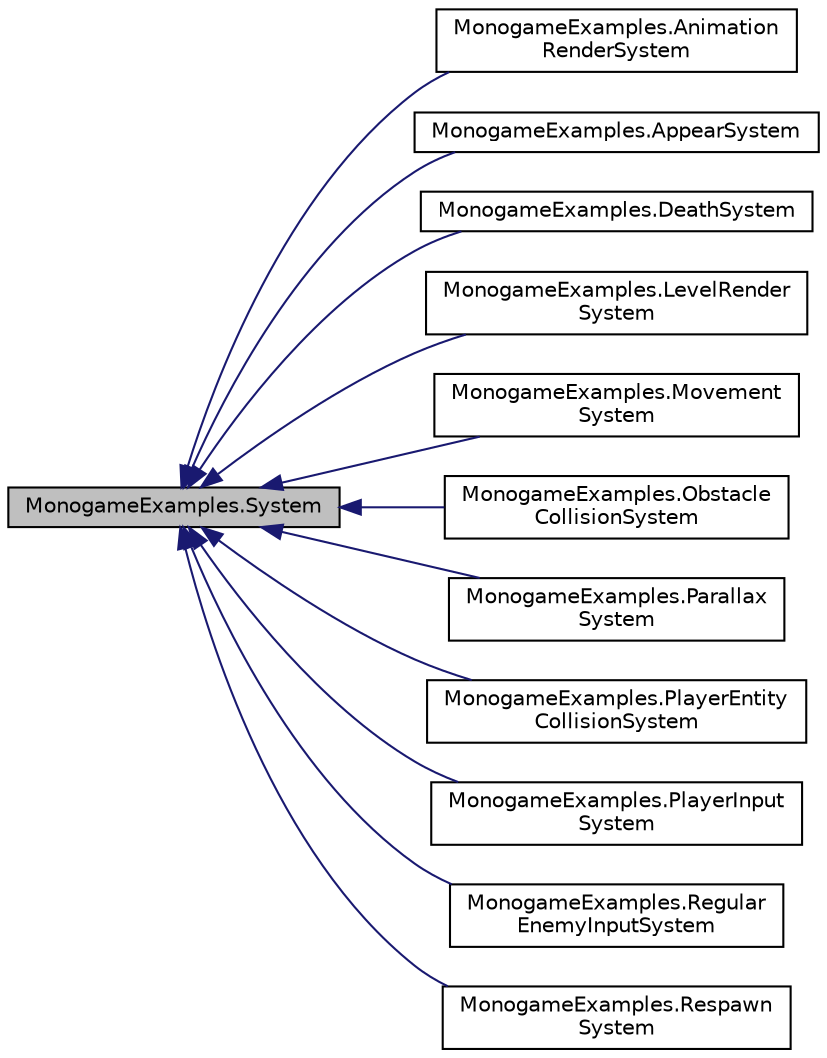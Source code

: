 digraph "MonogameExamples.System"
{
 // LATEX_PDF_SIZE
  edge [fontname="Helvetica",fontsize="10",labelfontname="Helvetica",labelfontsize="10"];
  node [fontname="Helvetica",fontsize="10",shape=record];
  rankdir="LR";
  Node1 [label="MonogameExamples.System",height=0.2,width=0.4,color="black", fillcolor="grey75", style="filled", fontcolor="black",tooltip="An abstract base class for systems in the game."];
  Node1 -> Node2 [dir="back",color="midnightblue",fontsize="10",style="solid",fontname="Helvetica"];
  Node2 [label="MonogameExamples.Animation\lRenderSystem",height=0.2,width=0.4,color="black", fillcolor="white", style="filled",URL="$classMonogameExamples_1_1AnimationRenderSystem.html",tooltip="System responsible for rendering the entities in the game."];
  Node1 -> Node3 [dir="back",color="midnightblue",fontsize="10",style="solid",fontname="Helvetica"];
  Node3 [label="MonogameExamples.AppearSystem",height=0.2,width=0.4,color="black", fillcolor="white", style="filled",URL="$classMonogameExamples_1_1AppearSystem.html",tooltip="System that manages entity appearance events."];
  Node1 -> Node4 [dir="back",color="midnightblue",fontsize="10",style="solid",fontname="Helvetica"];
  Node4 [label="MonogameExamples.DeathSystem",height=0.2,width=0.4,color="black", fillcolor="white", style="filled",URL="$classMonogameExamples_1_1DeathSystem.html",tooltip="System that manages entity death events, triggering actions depending on the entity type."];
  Node1 -> Node5 [dir="back",color="midnightblue",fontsize="10",style="solid",fontname="Helvetica"];
  Node5 [label="MonogameExamples.LevelRender\lSystem",height=0.2,width=0.4,color="black", fillcolor="white", style="filled",URL="$classMonogameExamples_1_1LevelRenderSystem.html",tooltip="System responsible for rendering the entities in the game."];
  Node1 -> Node6 [dir="back",color="midnightblue",fontsize="10",style="solid",fontname="Helvetica"];
  Node6 [label="MonogameExamples.Movement\lSystem",height=0.2,width=0.4,color="black", fillcolor="white", style="filled",URL="$classMonogameExamples_1_1MovementSystem.html",tooltip="System responsible for handling the movement of entities in the game."];
  Node1 -> Node7 [dir="back",color="midnightblue",fontsize="10",style="solid",fontname="Helvetica"];
  Node7 [label="MonogameExamples.Obstacle\lCollisionSystem",height=0.2,width=0.4,color="black", fillcolor="white", style="filled",URL="$classMonogameExamples_1_1ObstacleCollisionSystem.html",tooltip="System that manages collision detection and resolution between entities and level obstacles."];
  Node1 -> Node8 [dir="back",color="midnightblue",fontsize="10",style="solid",fontname="Helvetica"];
  Node8 [label="MonogameExamples.Parallax\lSystem",height=0.2,width=0.4,color="black", fillcolor="white", style="filled",URL="$classMonogameExamples_1_1ParallaxSystem.html",tooltip="System that manages parallax components and their related entities to create parallax effect."];
  Node1 -> Node9 [dir="back",color="midnightblue",fontsize="10",style="solid",fontname="Helvetica"];
  Node9 [label="MonogameExamples.PlayerEntity\lCollisionSystem",height=0.2,width=0.4,color="black", fillcolor="white", style="filled",URL="$classMonogameExamples_1_1PlayerEntityCollisionSystem.html",tooltip="System that handles collisions between the player entity and other entities."];
  Node1 -> Node10 [dir="back",color="midnightblue",fontsize="10",style="solid",fontname="Helvetica"];
  Node10 [label="MonogameExamples.PlayerInput\lSystem",height=0.2,width=0.4,color="black", fillcolor="white", style="filled",URL="$classMonogameExamples_1_1PlayerInputSystem.html",tooltip="System that updates the state of entities based on keyboard input."];
  Node1 -> Node11 [dir="back",color="midnightblue",fontsize="10",style="solid",fontname="Helvetica"];
  Node11 [label="MonogameExamples.Regular\lEnemyInputSystem",height=0.2,width=0.4,color="black", fillcolor="white", style="filled",URL="$classMonogameExamples_1_1RegularEnemyInputSystem.html",tooltip="System that updates the state of Regular Enemies."];
  Node1 -> Node12 [dir="back",color="midnightblue",fontsize="10",style="solid",fontname="Helvetica"];
  Node12 [label="MonogameExamples.Respawn\lSystem",height=0.2,width=0.4,color="black", fillcolor="white", style="filled",URL="$classMonogameExamples_1_1RespawnSystem.html",tooltip="System that manages entity respawning based on the RespawnComponent."];
}
